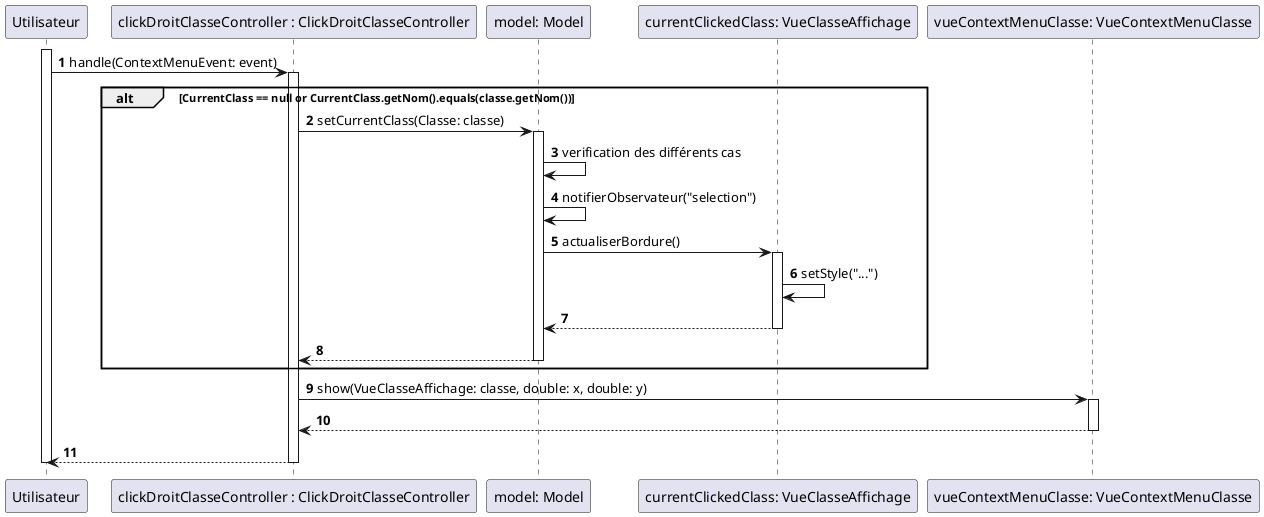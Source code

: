 @startuml

autonumber

participant "Utilisateur" as user
participant "clickDroitClasseController : ClickDroitClasseController" as controller
participant "model: Model" as model
participant "currentClickedClass: VueClasseAffichage" as classe
participant "vueContextMenuClasse: VueContextMenuClasse" as context



activate user
user -> controller : handle(ContextMenuEvent: event)
activate controller

alt CurrentClass == null or CurrentClass.getNom().equals(classe.getNom())

controller -> model : setCurrentClass(Classe: classe)
activate model
model -> model : verification des différents cas
model -> model : notifierObservateur("selection")
model -> classe : actualiserBordure()

activate classe
classe -> classe : setStyle("...")
classe --> model
deactivate classe

model --> controller
deactivate model
end alt
controller -> context : show(VueClasseAffichage: classe, double: x, double: y)
activate context
context --> controller
deactivate context
controller --> user


deactivate controller
deactivate user

@enduml
